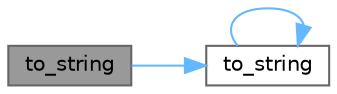 digraph "to_string"
{
 // INTERACTIVE_SVG=YES
 // LATEX_PDF_SIZE
  bgcolor="transparent";
  edge [fontname=Helvetica,fontsize=10,labelfontname=Helvetica,labelfontsize=10];
  node [fontname=Helvetica,fontsize=10,shape=box,height=0.2,width=0.4];
  rankdir="LR";
  Node1 [label="to_string",height=0.2,width=0.4,color="gray40", fillcolor="grey60", style="filled", fontcolor="black",tooltip="Convert QuantLib::Date to std::string."];
  Node1 -> Node2 [color="steelblue1",style="solid"];
  Node2 [label="to_string",height=0.2,width=0.4,color="grey40", fillcolor="white", style="filled",URL="$namespaceore_1_1data.html#a86651dfeb5c18ee891f7a4734d8cf455",tooltip=" "];
  Node2 -> Node2 [color="steelblue1",style="solid"];
}
